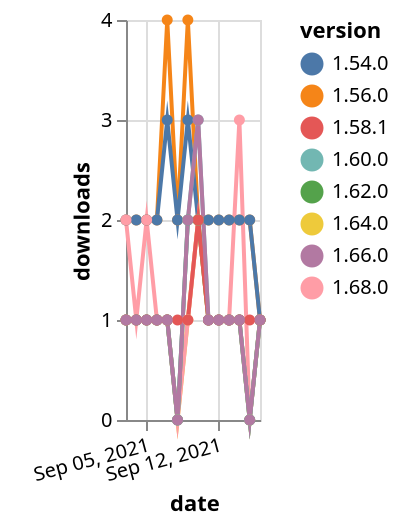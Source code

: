 {"$schema": "https://vega.github.io/schema/vega-lite/v5.json", "description": "A simple bar chart with embedded data.", "data": {"values": [{"date": "2021-09-03", "total": 2430, "delta": 2, "version": "1.56.0"}, {"date": "2021-09-04", "total": 2432, "delta": 2, "version": "1.56.0"}, {"date": "2021-09-05", "total": 2434, "delta": 2, "version": "1.56.0"}, {"date": "2021-09-06", "total": 2436, "delta": 2, "version": "1.56.0"}, {"date": "2021-09-07", "total": 2440, "delta": 4, "version": "1.56.0"}, {"date": "2021-09-08", "total": 2442, "delta": 2, "version": "1.56.0"}, {"date": "2021-09-09", "total": 2446, "delta": 4, "version": "1.56.0"}, {"date": "2021-09-10", "total": 2448, "delta": 2, "version": "1.56.0"}, {"date": "2021-09-11", "total": 2450, "delta": 2, "version": "1.56.0"}, {"date": "2021-09-12", "total": 2452, "delta": 2, "version": "1.56.0"}, {"date": "2021-09-13", "total": 2454, "delta": 2, "version": "1.56.0"}, {"date": "2021-09-14", "total": 2456, "delta": 2, "version": "1.56.0"}, {"date": "2021-09-15", "total": 2458, "delta": 2, "version": "1.56.0"}, {"date": "2021-09-16", "total": 2459, "delta": 1, "version": "1.56.0"}, {"date": "2021-09-03", "total": 169, "delta": 1, "version": "1.64.0"}, {"date": "2021-09-04", "total": 170, "delta": 1, "version": "1.64.0"}, {"date": "2021-09-05", "total": 171, "delta": 1, "version": "1.64.0"}, {"date": "2021-09-06", "total": 172, "delta": 1, "version": "1.64.0"}, {"date": "2021-09-07", "total": 173, "delta": 1, "version": "1.64.0"}, {"date": "2021-09-08", "total": 173, "delta": 0, "version": "1.64.0"}, {"date": "2021-09-09", "total": 174, "delta": 1, "version": "1.64.0"}, {"date": "2021-09-10", "total": 176, "delta": 2, "version": "1.64.0"}, {"date": "2021-09-11", "total": 177, "delta": 1, "version": "1.64.0"}, {"date": "2021-09-12", "total": 178, "delta": 1, "version": "1.64.0"}, {"date": "2021-09-13", "total": 179, "delta": 1, "version": "1.64.0"}, {"date": "2021-09-14", "total": 180, "delta": 1, "version": "1.64.0"}, {"date": "2021-09-15", "total": 180, "delta": 0, "version": "1.64.0"}, {"date": "2021-09-16", "total": 181, "delta": 1, "version": "1.64.0"}, {"date": "2021-09-03", "total": 2298, "delta": 2, "version": "1.54.0"}, {"date": "2021-09-04", "total": 2300, "delta": 2, "version": "1.54.0"}, {"date": "2021-09-05", "total": 2302, "delta": 2, "version": "1.54.0"}, {"date": "2021-09-06", "total": 2304, "delta": 2, "version": "1.54.0"}, {"date": "2021-09-07", "total": 2307, "delta": 3, "version": "1.54.0"}, {"date": "2021-09-08", "total": 2309, "delta": 2, "version": "1.54.0"}, {"date": "2021-09-09", "total": 2312, "delta": 3, "version": "1.54.0"}, {"date": "2021-09-10", "total": 2314, "delta": 2, "version": "1.54.0"}, {"date": "2021-09-11", "total": 2316, "delta": 2, "version": "1.54.0"}, {"date": "2021-09-12", "total": 2318, "delta": 2, "version": "1.54.0"}, {"date": "2021-09-13", "total": 2320, "delta": 2, "version": "1.54.0"}, {"date": "2021-09-14", "total": 2322, "delta": 2, "version": "1.54.0"}, {"date": "2021-09-15", "total": 2324, "delta": 2, "version": "1.54.0"}, {"date": "2021-09-16", "total": 2325, "delta": 1, "version": "1.54.0"}, {"date": "2021-09-03", "total": 124, "delta": 2, "version": "1.68.0"}, {"date": "2021-09-04", "total": 125, "delta": 1, "version": "1.68.0"}, {"date": "2021-09-05", "total": 127, "delta": 2, "version": "1.68.0"}, {"date": "2021-09-06", "total": 128, "delta": 1, "version": "1.68.0"}, {"date": "2021-09-07", "total": 129, "delta": 1, "version": "1.68.0"}, {"date": "2021-09-08", "total": 129, "delta": 0, "version": "1.68.0"}, {"date": "2021-09-09", "total": 130, "delta": 1, "version": "1.68.0"}, {"date": "2021-09-10", "total": 132, "delta": 2, "version": "1.68.0"}, {"date": "2021-09-11", "total": 133, "delta": 1, "version": "1.68.0"}, {"date": "2021-09-12", "total": 134, "delta": 1, "version": "1.68.0"}, {"date": "2021-09-13", "total": 135, "delta": 1, "version": "1.68.0"}, {"date": "2021-09-14", "total": 138, "delta": 3, "version": "1.68.0"}, {"date": "2021-09-15", "total": 138, "delta": 0, "version": "1.68.0"}, {"date": "2021-09-16", "total": 139, "delta": 1, "version": "1.68.0"}, {"date": "2021-09-03", "total": 184, "delta": 1, "version": "1.62.0"}, {"date": "2021-09-04", "total": 185, "delta": 1, "version": "1.62.0"}, {"date": "2021-09-05", "total": 186, "delta": 1, "version": "1.62.0"}, {"date": "2021-09-06", "total": 187, "delta": 1, "version": "1.62.0"}, {"date": "2021-09-07", "total": 188, "delta": 1, "version": "1.62.0"}, {"date": "2021-09-08", "total": 188, "delta": 0, "version": "1.62.0"}, {"date": "2021-09-09", "total": 190, "delta": 2, "version": "1.62.0"}, {"date": "2021-09-10", "total": 192, "delta": 2, "version": "1.62.0"}, {"date": "2021-09-11", "total": 193, "delta": 1, "version": "1.62.0"}, {"date": "2021-09-12", "total": 194, "delta": 1, "version": "1.62.0"}, {"date": "2021-09-13", "total": 195, "delta": 1, "version": "1.62.0"}, {"date": "2021-09-14", "total": 196, "delta": 1, "version": "1.62.0"}, {"date": "2021-09-15", "total": 196, "delta": 0, "version": "1.62.0"}, {"date": "2021-09-16", "total": 197, "delta": 1, "version": "1.62.0"}, {"date": "2021-09-03", "total": 338, "delta": 1, "version": "1.60.0"}, {"date": "2021-09-04", "total": 339, "delta": 1, "version": "1.60.0"}, {"date": "2021-09-05", "total": 340, "delta": 1, "version": "1.60.0"}, {"date": "2021-09-06", "total": 341, "delta": 1, "version": "1.60.0"}, {"date": "2021-09-07", "total": 342, "delta": 1, "version": "1.60.0"}, {"date": "2021-09-08", "total": 342, "delta": 0, "version": "1.60.0"}, {"date": "2021-09-09", "total": 344, "delta": 2, "version": "1.60.0"}, {"date": "2021-09-10", "total": 347, "delta": 3, "version": "1.60.0"}, {"date": "2021-09-11", "total": 348, "delta": 1, "version": "1.60.0"}, {"date": "2021-09-12", "total": 349, "delta": 1, "version": "1.60.0"}, {"date": "2021-09-13", "total": 350, "delta": 1, "version": "1.60.0"}, {"date": "2021-09-14", "total": 351, "delta": 1, "version": "1.60.0"}, {"date": "2021-09-15", "total": 351, "delta": 0, "version": "1.60.0"}, {"date": "2021-09-16", "total": 352, "delta": 1, "version": "1.60.0"}, {"date": "2021-09-03", "total": 243, "delta": 1, "version": "1.58.1"}, {"date": "2021-09-04", "total": 244, "delta": 1, "version": "1.58.1"}, {"date": "2021-09-05", "total": 245, "delta": 1, "version": "1.58.1"}, {"date": "2021-09-06", "total": 246, "delta": 1, "version": "1.58.1"}, {"date": "2021-09-07", "total": 247, "delta": 1, "version": "1.58.1"}, {"date": "2021-09-08", "total": 248, "delta": 1, "version": "1.58.1"}, {"date": "2021-09-09", "total": 249, "delta": 1, "version": "1.58.1"}, {"date": "2021-09-10", "total": 251, "delta": 2, "version": "1.58.1"}, {"date": "2021-09-11", "total": 252, "delta": 1, "version": "1.58.1"}, {"date": "2021-09-12", "total": 253, "delta": 1, "version": "1.58.1"}, {"date": "2021-09-13", "total": 254, "delta": 1, "version": "1.58.1"}, {"date": "2021-09-14", "total": 255, "delta": 1, "version": "1.58.1"}, {"date": "2021-09-15", "total": 256, "delta": 1, "version": "1.58.1"}, {"date": "2021-09-16", "total": 257, "delta": 1, "version": "1.58.1"}, {"date": "2021-09-03", "total": 191, "delta": 1, "version": "1.66.0"}, {"date": "2021-09-04", "total": 192, "delta": 1, "version": "1.66.0"}, {"date": "2021-09-05", "total": 193, "delta": 1, "version": "1.66.0"}, {"date": "2021-09-06", "total": 194, "delta": 1, "version": "1.66.0"}, {"date": "2021-09-07", "total": 195, "delta": 1, "version": "1.66.0"}, {"date": "2021-09-08", "total": 195, "delta": 0, "version": "1.66.0"}, {"date": "2021-09-09", "total": 197, "delta": 2, "version": "1.66.0"}, {"date": "2021-09-10", "total": 200, "delta": 3, "version": "1.66.0"}, {"date": "2021-09-11", "total": 201, "delta": 1, "version": "1.66.0"}, {"date": "2021-09-12", "total": 202, "delta": 1, "version": "1.66.0"}, {"date": "2021-09-13", "total": 203, "delta": 1, "version": "1.66.0"}, {"date": "2021-09-14", "total": 204, "delta": 1, "version": "1.66.0"}, {"date": "2021-09-15", "total": 204, "delta": 0, "version": "1.66.0"}, {"date": "2021-09-16", "total": 205, "delta": 1, "version": "1.66.0"}]}, "width": "container", "mark": {"type": "line", "point": {"filled": true}}, "encoding": {"x": {"field": "date", "type": "temporal", "timeUnit": "yearmonthdate", "title": "date", "axis": {"labelAngle": -15}}, "y": {"field": "delta", "type": "quantitative", "title": "downloads"}, "color": {"field": "version", "type": "nominal"}, "tooltip": {"field": "delta"}}}